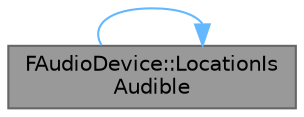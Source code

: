 digraph "FAudioDevice::LocationIsAudible"
{
 // INTERACTIVE_SVG=YES
 // LATEX_PDF_SIZE
  bgcolor="transparent";
  edge [fontname=Helvetica,fontsize=10,labelfontname=Helvetica,labelfontsize=10];
  node [fontname=Helvetica,fontsize=10,shape=box,height=0.2,width=0.4];
  rankdir="LR";
  Node1 [id="Node000001",label="FAudioDevice::LocationIs\lAudible",height=0.2,width=0.4,color="gray40", fillcolor="grey60", style="filled", fontcolor="black",tooltip="Checks to see if a coordinate is within a distance of any listener."];
  Node1 -> Node1 [id="edge1_Node000001_Node000001",color="steelblue1",style="solid",tooltip=" "];
}
